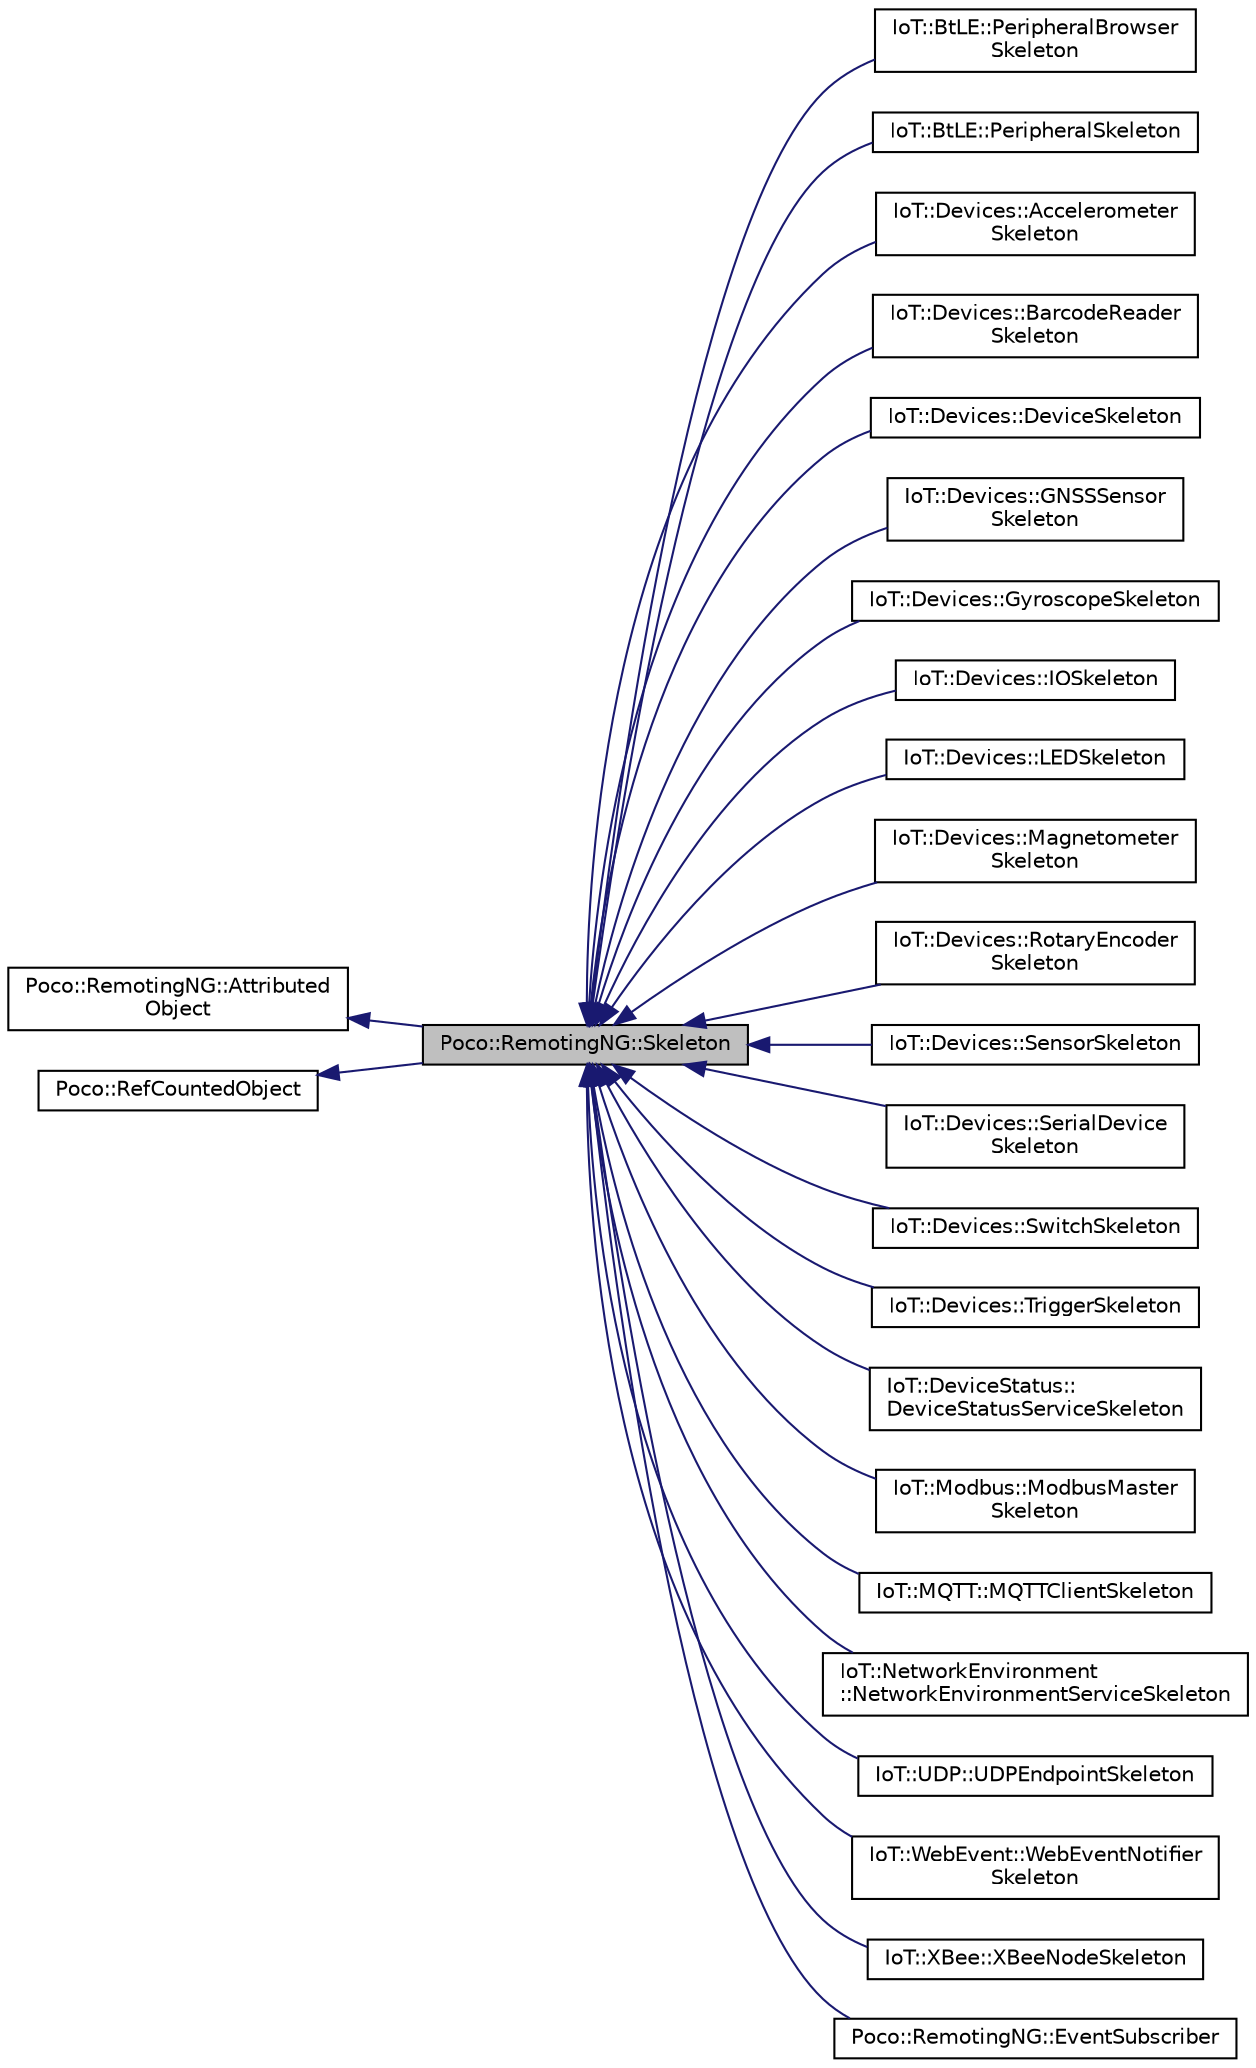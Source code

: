 digraph "Poco::RemotingNG::Skeleton"
{
 // LATEX_PDF_SIZE
  edge [fontname="Helvetica",fontsize="10",labelfontname="Helvetica",labelfontsize="10"];
  node [fontname="Helvetica",fontsize="10",shape=record];
  rankdir="LR";
  Node1 [label="Poco::RemotingNG::Skeleton",height=0.2,width=0.4,color="black", fillcolor="grey75", style="filled", fontcolor="black",tooltip=" "];
  Node2 -> Node1 [dir="back",color="midnightblue",fontsize="10",style="solid",fontname="Helvetica"];
  Node2 [label="Poco::RemotingNG::Attributed\lObject",height=0.2,width=0.4,color="black", fillcolor="white", style="filled",URL="$classPoco_1_1RemotingNG_1_1AttributedObject.html",tooltip=" "];
  Node3 -> Node1 [dir="back",color="midnightblue",fontsize="10",style="solid",fontname="Helvetica"];
  Node3 [label="Poco::RefCountedObject",height=0.2,width=0.4,color="black", fillcolor="white", style="filled",URL="$classPoco_1_1RefCountedObject.html",tooltip=" "];
  Node1 -> Node4 [dir="back",color="midnightblue",fontsize="10",style="solid",fontname="Helvetica"];
  Node4 [label="IoT::BtLE::PeripheralBrowser\lSkeleton",height=0.2,width=0.4,color="black", fillcolor="white", style="filled",URL="$classIoT_1_1BtLE_1_1PeripheralBrowserSkeleton.html",tooltip="This class provides browsing for available Bluetooth LE devices."];
  Node1 -> Node5 [dir="back",color="midnightblue",fontsize="10",style="solid",fontname="Helvetica"];
  Node5 [label="IoT::BtLE::PeripheralSkeleton",height=0.2,width=0.4,color="black", fillcolor="white", style="filled",URL="$classIoT_1_1BtLE_1_1PeripheralSkeleton.html",tooltip=" "];
  Node1 -> Node6 [dir="back",color="midnightblue",fontsize="10",style="solid",fontname="Helvetica"];
  Node6 [label="IoT::Devices::Accelerometer\lSkeleton",height=0.2,width=0.4,color="black", fillcolor="white", style="filled",URL="$classIoT_1_1Devices_1_1AccelerometerSkeleton.html",tooltip="The interface for three-axis Accelerometers."];
  Node1 -> Node7 [dir="back",color="midnightblue",fontsize="10",style="solid",fontname="Helvetica"];
  Node7 [label="IoT::Devices::BarcodeReader\lSkeleton",height=0.2,width=0.4,color="black", fillcolor="white", style="filled",URL="$classIoT_1_1Devices_1_1BarcodeReaderSkeleton.html",tooltip=" "];
  Node1 -> Node8 [dir="back",color="midnightblue",fontsize="10",style="solid",fontname="Helvetica"];
  Node8 [label="IoT::Devices::DeviceSkeleton",height=0.2,width=0.4,color="black", fillcolor="white", style="filled",URL="$classIoT_1_1Devices_1_1DeviceSkeleton.html",tooltip=" "];
  Node1 -> Node9 [dir="back",color="midnightblue",fontsize="10",style="solid",fontname="Helvetica"];
  Node9 [label="IoT::Devices::GNSSSensor\lSkeleton",height=0.2,width=0.4,color="black", fillcolor="white", style="filled",URL="$classIoT_1_1Devices_1_1GNSSSensorSkeleton.html",tooltip=" "];
  Node1 -> Node10 [dir="back",color="midnightblue",fontsize="10",style="solid",fontname="Helvetica"];
  Node10 [label="IoT::Devices::GyroscopeSkeleton",height=0.2,width=0.4,color="black", fillcolor="white", style="filled",URL="$classIoT_1_1Devices_1_1GyroscopeSkeleton.html",tooltip="The interface for three-axis Gyroscopes."];
  Node1 -> Node11 [dir="back",color="midnightblue",fontsize="10",style="solid",fontname="Helvetica"];
  Node11 [label="IoT::Devices::IOSkeleton",height=0.2,width=0.4,color="black", fillcolor="white", style="filled",URL="$classIoT_1_1Devices_1_1IOSkeleton.html",tooltip=" "];
  Node1 -> Node12 [dir="back",color="midnightblue",fontsize="10",style="solid",fontname="Helvetica"];
  Node12 [label="IoT::Devices::LEDSkeleton",height=0.2,width=0.4,color="black", fillcolor="white", style="filled",URL="$classIoT_1_1Devices_1_1LEDSkeleton.html",tooltip=" "];
  Node1 -> Node13 [dir="back",color="midnightblue",fontsize="10",style="solid",fontname="Helvetica"];
  Node13 [label="IoT::Devices::Magnetometer\lSkeleton",height=0.2,width=0.4,color="black", fillcolor="white", style="filled",URL="$classIoT_1_1Devices_1_1MagnetometerSkeleton.html",tooltip="The interface for three-axis Magnetometers."];
  Node1 -> Node14 [dir="back",color="midnightblue",fontsize="10",style="solid",fontname="Helvetica"];
  Node14 [label="IoT::Devices::RotaryEncoder\lSkeleton",height=0.2,width=0.4,color="black", fillcolor="white", style="filled",URL="$classIoT_1_1Devices_1_1RotaryEncoderSkeleton.html",tooltip="A rotary encoder with an optional push button."];
  Node1 -> Node15 [dir="back",color="midnightblue",fontsize="10",style="solid",fontname="Helvetica"];
  Node15 [label="IoT::Devices::SensorSkeleton",height=0.2,width=0.4,color="black", fillcolor="white", style="filled",URL="$classIoT_1_1Devices_1_1SensorSkeleton.html",tooltip=" "];
  Node1 -> Node16 [dir="back",color="midnightblue",fontsize="10",style="solid",fontname="Helvetica"];
  Node16 [label="IoT::Devices::SerialDevice\lSkeleton",height=0.2,width=0.4,color="black", fillcolor="white", style="filled",URL="$classIoT_1_1Devices_1_1SerialDeviceSkeleton.html",tooltip=" "];
  Node1 -> Node17 [dir="back",color="midnightblue",fontsize="10",style="solid",fontname="Helvetica"];
  Node17 [label="IoT::Devices::SwitchSkeleton",height=0.2,width=0.4,color="black", fillcolor="white", style="filled",URL="$classIoT_1_1Devices_1_1SwitchSkeleton.html",tooltip=" "];
  Node1 -> Node18 [dir="back",color="midnightblue",fontsize="10",style="solid",fontname="Helvetica"];
  Node18 [label="IoT::Devices::TriggerSkeleton",height=0.2,width=0.4,color="black", fillcolor="white", style="filled",URL="$classIoT_1_1Devices_1_1TriggerSkeleton.html",tooltip=" "];
  Node1 -> Node19 [dir="back",color="midnightblue",fontsize="10",style="solid",fontname="Helvetica"];
  Node19 [label="IoT::DeviceStatus::\lDeviceStatusServiceSkeleton",height=0.2,width=0.4,color="black", fillcolor="white", style="filled",URL="$classIoT_1_1DeviceStatus_1_1DeviceStatusServiceSkeleton.html",tooltip=" "];
  Node1 -> Node20 [dir="back",color="midnightblue",fontsize="10",style="solid",fontname="Helvetica"];
  Node20 [label="IoT::Modbus::ModbusMaster\lSkeleton",height=0.2,width=0.4,color="black", fillcolor="white", style="filled",URL="$classIoT_1_1Modbus_1_1ModbusMasterSkeleton.html",tooltip=" "];
  Node1 -> Node21 [dir="back",color="midnightblue",fontsize="10",style="solid",fontname="Helvetica"];
  Node21 [label="IoT::MQTT::MQTTClientSkeleton",height=0.2,width=0.4,color="black", fillcolor="white", style="filled",URL="$classIoT_1_1MQTT_1_1MQTTClientSkeleton.html",tooltip=" "];
  Node1 -> Node22 [dir="back",color="midnightblue",fontsize="10",style="solid",fontname="Helvetica"];
  Node22 [label="IoT::NetworkEnvironment\l::NetworkEnvironmentServiceSkeleton",height=0.2,width=0.4,color="black", fillcolor="white", style="filled",URL="$classIoT_1_1NetworkEnvironment_1_1NetworkEnvironmentServiceSkeleton.html",tooltip=" "];
  Node1 -> Node23 [dir="back",color="midnightblue",fontsize="10",style="solid",fontname="Helvetica"];
  Node23 [label="IoT::UDP::UDPEndpointSkeleton",height=0.2,width=0.4,color="black", fillcolor="white", style="filled",URL="$classIoT_1_1UDP_1_1UDPEndpointSkeleton.html",tooltip="The UDPEndpoint is used to receive and send UDP packets."];
  Node1 -> Node24 [dir="back",color="midnightblue",fontsize="10",style="solid",fontname="Helvetica"];
  Node24 [label="IoT::WebEvent::WebEventNotifier\lSkeleton",height=0.2,width=0.4,color="black", fillcolor="white", style="filled",URL="$classIoT_1_1WebEvent_1_1WebEventNotifierSkeleton.html",tooltip=" "];
  Node1 -> Node25 [dir="back",color="midnightblue",fontsize="10",style="solid",fontname="Helvetica"];
  Node25 [label="IoT::XBee::XBeeNodeSkeleton",height=0.2,width=0.4,color="black", fillcolor="white", style="filled",URL="$classIoT_1_1XBee_1_1XBeeNodeSkeleton.html",tooltip=" "];
  Node1 -> Node26 [dir="back",color="midnightblue",fontsize="10",style="solid",fontname="Helvetica"];
  Node26 [label="Poco::RemotingNG::EventSubscriber",height=0.2,width=0.4,color="black", fillcolor="white", style="filled",URL="$classPoco_1_1RemotingNG_1_1EventSubscriber.html",tooltip=" "];
}
